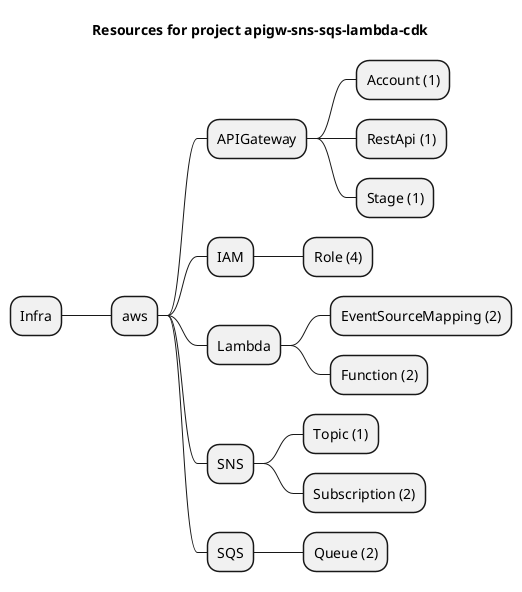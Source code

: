 @startmindmap
title Resources for project apigw-sns-sqs-lambda-cdk
skinparam monochrome true
+ Infra
++ aws
+++ APIGateway
++++ Account (1)
++++ RestApi (1)
++++ Stage (1)
+++ IAM
++++ Role (4)
+++ Lambda
++++ EventSourceMapping (2)
++++ Function (2)
+++ SNS
++++ Topic (1)
++++ Subscription (2)
+++ SQS
++++ Queue (2)
@endmindmap